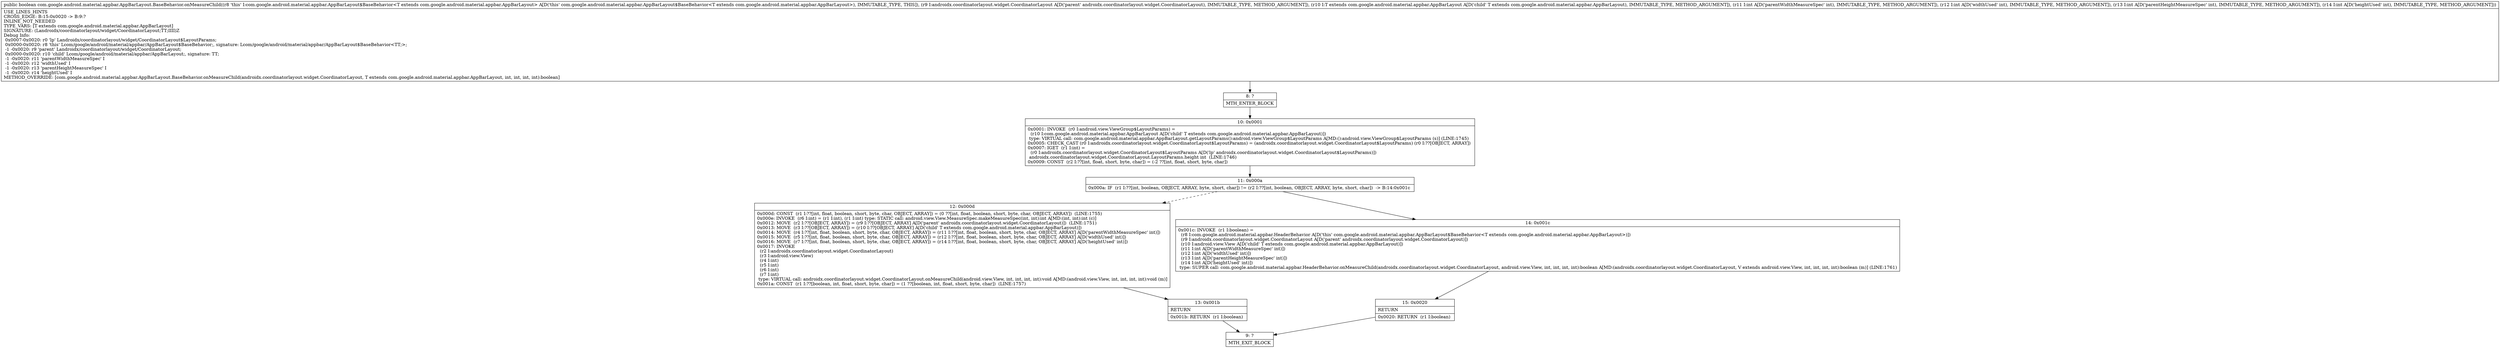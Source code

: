 digraph "CFG forcom.google.android.material.appbar.AppBarLayout.BaseBehavior.onMeasureChild(Landroidx\/coordinatorlayout\/widget\/CoordinatorLayout;Lcom\/google\/android\/material\/appbar\/AppBarLayout;IIII)Z" {
Node_8 [shape=record,label="{8\:\ ?|MTH_ENTER_BLOCK\l}"];
Node_10 [shape=record,label="{10\:\ 0x0001|0x0001: INVOKE  (r0 I:android.view.ViewGroup$LayoutParams) = \l  (r10 I:com.google.android.material.appbar.AppBarLayout A[D('child' T extends com.google.android.material.appbar.AppBarLayout)])\l type: VIRTUAL call: com.google.android.material.appbar.AppBarLayout.getLayoutParams():android.view.ViewGroup$LayoutParams A[MD:():android.view.ViewGroup$LayoutParams (s)] (LINE:1745)\l0x0005: CHECK_CAST (r0 I:androidx.coordinatorlayout.widget.CoordinatorLayout$LayoutParams) = (androidx.coordinatorlayout.widget.CoordinatorLayout$LayoutParams) (r0 I:??[OBJECT, ARRAY]) \l0x0007: IGET  (r1 I:int) = \l  (r0 I:androidx.coordinatorlayout.widget.CoordinatorLayout$LayoutParams A[D('lp' androidx.coordinatorlayout.widget.CoordinatorLayout$LayoutParams)])\l androidx.coordinatorlayout.widget.CoordinatorLayout.LayoutParams.height int  (LINE:1746)\l0x0009: CONST  (r2 I:??[int, float, short, byte, char]) = (\-2 ??[int, float, short, byte, char]) \l}"];
Node_11 [shape=record,label="{11\:\ 0x000a|0x000a: IF  (r1 I:??[int, boolean, OBJECT, ARRAY, byte, short, char]) != (r2 I:??[int, boolean, OBJECT, ARRAY, byte, short, char])  \-\> B:14:0x001c \l}"];
Node_12 [shape=record,label="{12\:\ 0x000d|0x000d: CONST  (r1 I:??[int, float, boolean, short, byte, char, OBJECT, ARRAY]) = (0 ??[int, float, boolean, short, byte, char, OBJECT, ARRAY])  (LINE:1755)\l0x000e: INVOKE  (r6 I:int) = (r1 I:int), (r1 I:int) type: STATIC call: android.view.View.MeasureSpec.makeMeasureSpec(int, int):int A[MD:(int, int):int (c)]\l0x0012: MOVE  (r2 I:??[OBJECT, ARRAY]) = (r9 I:??[OBJECT, ARRAY] A[D('parent' androidx.coordinatorlayout.widget.CoordinatorLayout)])  (LINE:1751)\l0x0013: MOVE  (r3 I:??[OBJECT, ARRAY]) = (r10 I:??[OBJECT, ARRAY] A[D('child' T extends com.google.android.material.appbar.AppBarLayout)]) \l0x0014: MOVE  (r4 I:??[int, float, boolean, short, byte, char, OBJECT, ARRAY]) = (r11 I:??[int, float, boolean, short, byte, char, OBJECT, ARRAY] A[D('parentWidthMeasureSpec' int)]) \l0x0015: MOVE  (r5 I:??[int, float, boolean, short, byte, char, OBJECT, ARRAY]) = (r12 I:??[int, float, boolean, short, byte, char, OBJECT, ARRAY] A[D('widthUsed' int)]) \l0x0016: MOVE  (r7 I:??[int, float, boolean, short, byte, char, OBJECT, ARRAY]) = (r14 I:??[int, float, boolean, short, byte, char, OBJECT, ARRAY] A[D('heightUsed' int)]) \l0x0017: INVOKE  \l  (r2 I:androidx.coordinatorlayout.widget.CoordinatorLayout)\l  (r3 I:android.view.View)\l  (r4 I:int)\l  (r5 I:int)\l  (r6 I:int)\l  (r7 I:int)\l type: VIRTUAL call: androidx.coordinatorlayout.widget.CoordinatorLayout.onMeasureChild(android.view.View, int, int, int, int):void A[MD:(android.view.View, int, int, int, int):void (m)]\l0x001a: CONST  (r1 I:??[boolean, int, float, short, byte, char]) = (1 ??[boolean, int, float, short, byte, char])  (LINE:1757)\l}"];
Node_13 [shape=record,label="{13\:\ 0x001b|RETURN\l|0x001b: RETURN  (r1 I:boolean) \l}"];
Node_9 [shape=record,label="{9\:\ ?|MTH_EXIT_BLOCK\l}"];
Node_14 [shape=record,label="{14\:\ 0x001c|0x001c: INVOKE  (r1 I:boolean) = \l  (r8 I:com.google.android.material.appbar.HeaderBehavior A[D('this' com.google.android.material.appbar.AppBarLayout$BaseBehavior\<T extends com.google.android.material.appbar.AppBarLayout\>)])\l  (r9 I:androidx.coordinatorlayout.widget.CoordinatorLayout A[D('parent' androidx.coordinatorlayout.widget.CoordinatorLayout)])\l  (r10 I:android.view.View A[D('child' T extends com.google.android.material.appbar.AppBarLayout)])\l  (r11 I:int A[D('parentWidthMeasureSpec' int)])\l  (r12 I:int A[D('widthUsed' int)])\l  (r13 I:int A[D('parentHeightMeasureSpec' int)])\l  (r14 I:int A[D('heightUsed' int)])\l type: SUPER call: com.google.android.material.appbar.HeaderBehavior.onMeasureChild(androidx.coordinatorlayout.widget.CoordinatorLayout, android.view.View, int, int, int, int):boolean A[MD:(androidx.coordinatorlayout.widget.CoordinatorLayout, V extends android.view.View, int, int, int, int):boolean (m)] (LINE:1761)\l}"];
Node_15 [shape=record,label="{15\:\ 0x0020|RETURN\l|0x0020: RETURN  (r1 I:boolean) \l}"];
MethodNode[shape=record,label="{public boolean com.google.android.material.appbar.AppBarLayout.BaseBehavior.onMeasureChild((r8 'this' I:com.google.android.material.appbar.AppBarLayout$BaseBehavior\<T extends com.google.android.material.appbar.AppBarLayout\> A[D('this' com.google.android.material.appbar.AppBarLayout$BaseBehavior\<T extends com.google.android.material.appbar.AppBarLayout\>), IMMUTABLE_TYPE, THIS]), (r9 I:androidx.coordinatorlayout.widget.CoordinatorLayout A[D('parent' androidx.coordinatorlayout.widget.CoordinatorLayout), IMMUTABLE_TYPE, METHOD_ARGUMENT]), (r10 I:T extends com.google.android.material.appbar.AppBarLayout A[D('child' T extends com.google.android.material.appbar.AppBarLayout), IMMUTABLE_TYPE, METHOD_ARGUMENT]), (r11 I:int A[D('parentWidthMeasureSpec' int), IMMUTABLE_TYPE, METHOD_ARGUMENT]), (r12 I:int A[D('widthUsed' int), IMMUTABLE_TYPE, METHOD_ARGUMENT]), (r13 I:int A[D('parentHeightMeasureSpec' int), IMMUTABLE_TYPE, METHOD_ARGUMENT]), (r14 I:int A[D('heightUsed' int), IMMUTABLE_TYPE, METHOD_ARGUMENT]))  | USE_LINES_HINTS\lCROSS_EDGE: B:15:0x0020 \-\> B:9:?\lINLINE_NOT_NEEDED\lTYPE_VARS: [T extends com.google.android.material.appbar.AppBarLayout]\lSIGNATURE: (Landroidx\/coordinatorlayout\/widget\/CoordinatorLayout;TT;IIII)Z\lDebug Info:\l  0x0007\-0x0020: r0 'lp' Landroidx\/coordinatorlayout\/widget\/CoordinatorLayout$LayoutParams;\l  0x0000\-0x0020: r8 'this' Lcom\/google\/android\/material\/appbar\/AppBarLayout$BaseBehavior;, signature: Lcom\/google\/android\/material\/appbar\/AppBarLayout$BaseBehavior\<TT;\>;\l  \-1 \-0x0020: r9 'parent' Landroidx\/coordinatorlayout\/widget\/CoordinatorLayout;\l  0x0000\-0x0020: r10 'child' Lcom\/google\/android\/material\/appbar\/AppBarLayout;, signature: TT;\l  \-1 \-0x0020: r11 'parentWidthMeasureSpec' I\l  \-1 \-0x0020: r12 'widthUsed' I\l  \-1 \-0x0020: r13 'parentHeightMeasureSpec' I\l  \-1 \-0x0020: r14 'heightUsed' I\lMETHOD_OVERRIDE: [com.google.android.material.appbar.AppBarLayout.BaseBehavior.onMeasureChild(androidx.coordinatorlayout.widget.CoordinatorLayout, T extends com.google.android.material.appbar.AppBarLayout, int, int, int, int):boolean]\l}"];
MethodNode -> Node_8;Node_8 -> Node_10;
Node_10 -> Node_11;
Node_11 -> Node_12[style=dashed];
Node_11 -> Node_14;
Node_12 -> Node_13;
Node_13 -> Node_9;
Node_14 -> Node_15;
Node_15 -> Node_9;
}

